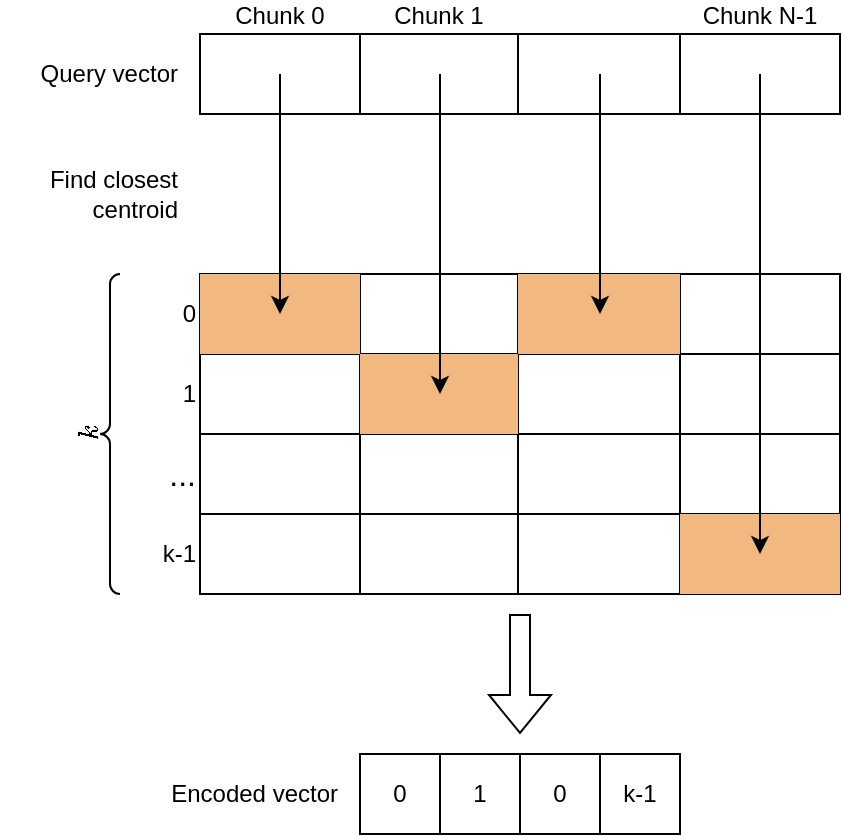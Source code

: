 <mxfile version="21.3.2" type="device">
  <diagram name="Página-1" id="n5b4vFz67uD1NpzPRLSt">
    <mxGraphModel dx="1185" dy="659" grid="1" gridSize="10" guides="1" tooltips="1" connect="1" arrows="1" fold="1" page="1" pageScale="1" pageWidth="1169" pageHeight="827" math="1" shadow="0">
      <root>
        <mxCell id="0" />
        <mxCell id="1" parent="0" />
        <mxCell id="WxazW4jlJeelD9lMa2Qq-54" value="" style="shape=table;startSize=0;container=1;collapsible=0;childLayout=tableLayout;fontSize=16;" parent="1" vertex="1">
          <mxGeometry x="280" y="360" width="320" height="40" as="geometry" />
        </mxCell>
        <mxCell id="WxazW4jlJeelD9lMa2Qq-55" value="" style="shape=tableRow;horizontal=0;startSize=0;swimlaneHead=0;swimlaneBody=0;strokeColor=inherit;top=0;left=0;bottom=0;right=0;collapsible=0;dropTarget=0;fillColor=none;points=[[0,0.5],[1,0.5]];portConstraint=eastwest;fontSize=16;" parent="WxazW4jlJeelD9lMa2Qq-54" vertex="1">
          <mxGeometry width="320" height="40" as="geometry" />
        </mxCell>
        <mxCell id="WxazW4jlJeelD9lMa2Qq-56" value="Chunk 0" style="shape=partialRectangle;html=1;whiteSpace=wrap;connectable=0;strokeColor=inherit;overflow=hidden;fillColor=none;top=0;left=0;bottom=0;right=0;pointerEvents=1;fontSize=12;labelPosition=center;verticalLabelPosition=top;align=center;verticalAlign=bottom;" parent="WxazW4jlJeelD9lMa2Qq-55" vertex="1">
          <mxGeometry width="80" height="40" as="geometry">
            <mxRectangle width="80" height="40" as="alternateBounds" />
          </mxGeometry>
        </mxCell>
        <mxCell id="WxazW4jlJeelD9lMa2Qq-57" value="Chunk 1" style="shape=partialRectangle;html=1;whiteSpace=wrap;connectable=0;strokeColor=inherit;overflow=hidden;fillColor=none;top=0;left=0;bottom=0;right=0;pointerEvents=1;fontSize=12;labelPosition=center;verticalLabelPosition=top;align=center;verticalAlign=bottom;" parent="WxazW4jlJeelD9lMa2Qq-55" vertex="1">
          <mxGeometry x="80" width="79" height="40" as="geometry">
            <mxRectangle width="79" height="40" as="alternateBounds" />
          </mxGeometry>
        </mxCell>
        <mxCell id="WxazW4jlJeelD9lMa2Qq-58" value="" style="shape=partialRectangle;html=1;whiteSpace=wrap;connectable=0;strokeColor=inherit;overflow=hidden;fillColor=none;top=0;left=0;bottom=0;right=0;pointerEvents=1;fontSize=16;" parent="WxazW4jlJeelD9lMa2Qq-55" vertex="1">
          <mxGeometry x="159" width="81" height="40" as="geometry">
            <mxRectangle width="81" height="40" as="alternateBounds" />
          </mxGeometry>
        </mxCell>
        <mxCell id="WxazW4jlJeelD9lMa2Qq-67" value="Chunk N-1" style="shape=partialRectangle;html=1;whiteSpace=wrap;connectable=0;strokeColor=inherit;overflow=hidden;fillColor=none;top=0;left=0;bottom=0;right=0;pointerEvents=1;fontSize=12;labelPosition=center;verticalLabelPosition=top;align=center;verticalAlign=bottom;" parent="WxazW4jlJeelD9lMa2Qq-55" vertex="1">
          <mxGeometry x="240" width="80" height="40" as="geometry">
            <mxRectangle width="80" height="40" as="alternateBounds" />
          </mxGeometry>
        </mxCell>
        <mxCell id="WxazW4jlJeelD9lMa2Qq-76" value="" style="shape=table;startSize=0;container=1;collapsible=0;childLayout=tableLayout;fontSize=16;" parent="1" vertex="1">
          <mxGeometry x="280" y="480" width="320" height="160" as="geometry" />
        </mxCell>
        <mxCell id="WxazW4jlJeelD9lMa2Qq-77" value="" style="shape=tableRow;horizontal=0;startSize=0;swimlaneHead=0;swimlaneBody=0;strokeColor=inherit;top=0;left=0;bottom=0;right=0;collapsible=0;dropTarget=0;fillColor=none;points=[[0,0.5],[1,0.5]];portConstraint=eastwest;fontSize=16;" parent="WxazW4jlJeelD9lMa2Qq-76" vertex="1">
          <mxGeometry width="320" height="40" as="geometry" />
        </mxCell>
        <mxCell id="WxazW4jlJeelD9lMa2Qq-78" value="0" style="shape=partialRectangle;html=1;whiteSpace=wrap;connectable=0;strokeColor=#f18e00;overflow=hidden;fillColor=#F1B880;top=0;left=0;bottom=0;right=0;pointerEvents=1;fontSize=12;labelPosition=left;verticalLabelPosition=middle;align=right;verticalAlign=middle;" parent="WxazW4jlJeelD9lMa2Qq-77" vertex="1">
          <mxGeometry width="80" height="40" as="geometry">
            <mxRectangle width="80" height="40" as="alternateBounds" />
          </mxGeometry>
        </mxCell>
        <mxCell id="WxazW4jlJeelD9lMa2Qq-79" value="" style="shape=partialRectangle;html=1;whiteSpace=wrap;connectable=0;strokeColor=inherit;overflow=hidden;fillColor=none;top=0;left=0;bottom=0;right=0;pointerEvents=1;fontSize=12;labelPosition=center;verticalLabelPosition=top;align=center;verticalAlign=bottom;" parent="WxazW4jlJeelD9lMa2Qq-77" vertex="1">
          <mxGeometry x="80" width="79" height="40" as="geometry">
            <mxRectangle width="79" height="40" as="alternateBounds" />
          </mxGeometry>
        </mxCell>
        <mxCell id="WxazW4jlJeelD9lMa2Qq-80" value="" style="shape=partialRectangle;html=1;whiteSpace=wrap;connectable=0;strokeColor=#f18e00;overflow=hidden;fillColor=#F1B880;top=0;left=0;bottom=0;right=0;pointerEvents=1;fontSize=16;" parent="WxazW4jlJeelD9lMa2Qq-77" vertex="1">
          <mxGeometry x="159" width="81" height="40" as="geometry">
            <mxRectangle width="81" height="40" as="alternateBounds" />
          </mxGeometry>
        </mxCell>
        <mxCell id="WxazW4jlJeelD9lMa2Qq-81" value="" style="shape=partialRectangle;html=1;whiteSpace=wrap;connectable=0;strokeColor=inherit;overflow=hidden;fillColor=none;top=0;left=0;bottom=0;right=0;pointerEvents=1;fontSize=12;labelPosition=center;verticalLabelPosition=top;align=center;verticalAlign=bottom;" parent="WxazW4jlJeelD9lMa2Qq-77" vertex="1">
          <mxGeometry x="240" width="80" height="40" as="geometry">
            <mxRectangle width="80" height="40" as="alternateBounds" />
          </mxGeometry>
        </mxCell>
        <mxCell id="WxazW4jlJeelD9lMa2Qq-82" value="" style="shape=tableRow;horizontal=0;startSize=0;swimlaneHead=0;swimlaneBody=0;strokeColor=inherit;top=0;left=0;bottom=0;right=0;collapsible=0;dropTarget=0;fillColor=none;points=[[0,0.5],[1,0.5]];portConstraint=eastwest;fontSize=16;" parent="WxazW4jlJeelD9lMa2Qq-76" vertex="1">
          <mxGeometry y="40" width="320" height="40" as="geometry" />
        </mxCell>
        <mxCell id="WxazW4jlJeelD9lMa2Qq-83" value="1" style="shape=partialRectangle;html=1;whiteSpace=wrap;connectable=0;strokeColor=inherit;overflow=hidden;fillColor=none;top=0;left=0;bottom=0;right=0;pointerEvents=1;fontSize=12;labelPosition=left;verticalLabelPosition=middle;align=right;verticalAlign=middle;" parent="WxazW4jlJeelD9lMa2Qq-82" vertex="1">
          <mxGeometry width="80" height="40" as="geometry">
            <mxRectangle width="80" height="40" as="alternateBounds" />
          </mxGeometry>
        </mxCell>
        <mxCell id="WxazW4jlJeelD9lMa2Qq-84" value="" style="shape=partialRectangle;html=1;whiteSpace=wrap;connectable=0;strokeColor=#f18e00;overflow=hidden;fillColor=#F1B880;top=0;left=0;bottom=0;right=0;pointerEvents=1;fontSize=16;" parent="WxazW4jlJeelD9lMa2Qq-82" vertex="1">
          <mxGeometry x="80" width="79" height="40" as="geometry">
            <mxRectangle width="79" height="40" as="alternateBounds" />
          </mxGeometry>
        </mxCell>
        <mxCell id="WxazW4jlJeelD9lMa2Qq-85" value="" style="shape=partialRectangle;html=1;whiteSpace=wrap;connectable=0;strokeColor=inherit;overflow=hidden;fillColor=none;top=0;left=0;bottom=0;right=0;pointerEvents=1;fontSize=16;" parent="WxazW4jlJeelD9lMa2Qq-82" vertex="1">
          <mxGeometry x="159" width="81" height="40" as="geometry">
            <mxRectangle width="81" height="40" as="alternateBounds" />
          </mxGeometry>
        </mxCell>
        <mxCell id="WxazW4jlJeelD9lMa2Qq-86" style="shape=partialRectangle;html=1;whiteSpace=wrap;connectable=0;strokeColor=inherit;overflow=hidden;fillColor=none;top=0;left=0;bottom=0;right=0;pointerEvents=1;fontSize=16;" parent="WxazW4jlJeelD9lMa2Qq-82" vertex="1">
          <mxGeometry x="240" width="80" height="40" as="geometry">
            <mxRectangle width="80" height="40" as="alternateBounds" />
          </mxGeometry>
        </mxCell>
        <mxCell id="WxazW4jlJeelD9lMa2Qq-92" style="shape=tableRow;horizontal=0;startSize=0;swimlaneHead=0;swimlaneBody=0;strokeColor=inherit;top=0;left=0;bottom=0;right=0;collapsible=0;dropTarget=0;fillColor=none;points=[[0,0.5],[1,0.5]];portConstraint=eastwest;fontSize=16;" parent="WxazW4jlJeelD9lMa2Qq-76" vertex="1">
          <mxGeometry y="80" width="320" height="40" as="geometry" />
        </mxCell>
        <mxCell id="WxazW4jlJeelD9lMa2Qq-93" value="..." style="shape=partialRectangle;html=1;whiteSpace=wrap;connectable=0;strokeColor=inherit;overflow=hidden;fillColor=none;top=0;left=0;bottom=0;right=0;pointerEvents=1;fontSize=16;labelPosition=left;verticalLabelPosition=middle;align=right;verticalAlign=middle;" parent="WxazW4jlJeelD9lMa2Qq-92" vertex="1">
          <mxGeometry width="80" height="40" as="geometry">
            <mxRectangle width="80" height="40" as="alternateBounds" />
          </mxGeometry>
        </mxCell>
        <mxCell id="WxazW4jlJeelD9lMa2Qq-94" style="shape=partialRectangle;html=1;whiteSpace=wrap;connectable=0;strokeColor=inherit;overflow=hidden;fillColor=none;top=0;left=0;bottom=0;right=0;pointerEvents=1;fontSize=16;" parent="WxazW4jlJeelD9lMa2Qq-92" vertex="1">
          <mxGeometry x="80" width="79" height="40" as="geometry">
            <mxRectangle width="79" height="40" as="alternateBounds" />
          </mxGeometry>
        </mxCell>
        <mxCell id="WxazW4jlJeelD9lMa2Qq-95" style="shape=partialRectangle;html=1;whiteSpace=wrap;connectable=0;strokeColor=inherit;overflow=hidden;fillColor=none;top=0;left=0;bottom=0;right=0;pointerEvents=1;fontSize=16;" parent="WxazW4jlJeelD9lMa2Qq-92" vertex="1">
          <mxGeometry x="159" width="81" height="40" as="geometry">
            <mxRectangle width="81" height="40" as="alternateBounds" />
          </mxGeometry>
        </mxCell>
        <mxCell id="WxazW4jlJeelD9lMa2Qq-96" style="shape=partialRectangle;html=1;whiteSpace=wrap;connectable=0;strokeColor=inherit;overflow=hidden;fillColor=none;top=0;left=0;bottom=0;right=0;pointerEvents=1;fontSize=16;" parent="WxazW4jlJeelD9lMa2Qq-92" vertex="1">
          <mxGeometry x="240" width="80" height="40" as="geometry">
            <mxRectangle width="80" height="40" as="alternateBounds" />
          </mxGeometry>
        </mxCell>
        <mxCell id="FCpmX56qNHc-kuouAOUm-60" style="shape=tableRow;horizontal=0;startSize=0;swimlaneHead=0;swimlaneBody=0;strokeColor=inherit;top=0;left=0;bottom=0;right=0;collapsible=0;dropTarget=0;fillColor=none;points=[[0,0.5],[1,0.5]];portConstraint=eastwest;fontSize=16;" parent="WxazW4jlJeelD9lMa2Qq-76" vertex="1">
          <mxGeometry y="120" width="320" height="40" as="geometry" />
        </mxCell>
        <mxCell id="FCpmX56qNHc-kuouAOUm-61" value="k-1" style="shape=partialRectangle;html=1;whiteSpace=wrap;connectable=0;strokeColor=inherit;overflow=hidden;fillColor=none;top=0;left=0;bottom=0;right=0;pointerEvents=1;fontSize=12;labelPosition=left;verticalLabelPosition=middle;align=right;verticalAlign=middle;" parent="FCpmX56qNHc-kuouAOUm-60" vertex="1">
          <mxGeometry width="80" height="40" as="geometry">
            <mxRectangle width="80" height="40" as="alternateBounds" />
          </mxGeometry>
        </mxCell>
        <mxCell id="FCpmX56qNHc-kuouAOUm-62" style="shape=partialRectangle;html=1;whiteSpace=wrap;connectable=0;strokeColor=inherit;overflow=hidden;fillColor=none;top=0;left=0;bottom=0;right=0;pointerEvents=1;fontSize=16;" parent="FCpmX56qNHc-kuouAOUm-60" vertex="1">
          <mxGeometry x="80" width="79" height="40" as="geometry">
            <mxRectangle width="79" height="40" as="alternateBounds" />
          </mxGeometry>
        </mxCell>
        <mxCell id="FCpmX56qNHc-kuouAOUm-63" style="shape=partialRectangle;html=1;whiteSpace=wrap;connectable=0;strokeColor=inherit;overflow=hidden;fillColor=none;top=0;left=0;bottom=0;right=0;pointerEvents=1;fontSize=16;" parent="FCpmX56qNHc-kuouAOUm-60" vertex="1">
          <mxGeometry x="159" width="81" height="40" as="geometry">
            <mxRectangle width="81" height="40" as="alternateBounds" />
          </mxGeometry>
        </mxCell>
        <mxCell id="FCpmX56qNHc-kuouAOUm-64" style="shape=partialRectangle;html=1;whiteSpace=wrap;connectable=0;strokeColor=#f18e00;overflow=hidden;fillColor=#F1B880;top=0;left=0;bottom=0;right=0;pointerEvents=1;fontSize=16;" parent="FCpmX56qNHc-kuouAOUm-60" vertex="1">
          <mxGeometry x="240" width="80" height="40" as="geometry">
            <mxRectangle width="80" height="40" as="alternateBounds" />
          </mxGeometry>
        </mxCell>
        <mxCell id="WxazW4jlJeelD9lMa2Qq-98" value="$$k$$" style="labelPosition=left;align=center;strokeWidth=1;shape=mxgraph.mockup.markup.curlyBrace;html=1;shadow=0;dashed=0;strokeColor=#000000;direction=north;horizontal=0;verticalLabelPosition=middle;verticalAlign=middle;spacing=2;" parent="1" vertex="1">
          <mxGeometry x="230" y="480" width="10" height="160" as="geometry" />
        </mxCell>
        <mxCell id="FCpmX56qNHc-kuouAOUm-18" value="" style="shape=flexArrow;endArrow=classic;html=1;rounded=0;" parent="1" edge="1">
          <mxGeometry width="50" height="50" relative="1" as="geometry">
            <mxPoint x="440" y="650" as="sourcePoint" />
            <mxPoint x="440" y="710" as="targetPoint" />
          </mxGeometry>
        </mxCell>
        <mxCell id="FCpmX56qNHc-kuouAOUm-45" value="" style="shape=table;startSize=0;container=1;collapsible=0;childLayout=tableLayout;fontSize=16;" parent="1" vertex="1">
          <mxGeometry x="360" y="720" width="160" height="40" as="geometry" />
        </mxCell>
        <mxCell id="FCpmX56qNHc-kuouAOUm-46" value="" style="shape=tableRow;horizontal=0;startSize=0;swimlaneHead=0;swimlaneBody=0;strokeColor=inherit;top=0;left=0;bottom=0;right=0;collapsible=0;dropTarget=0;fillColor=none;points=[[0,0.5],[1,0.5]];portConstraint=eastwest;fontSize=16;" parent="FCpmX56qNHc-kuouAOUm-45" vertex="1">
          <mxGeometry width="160" height="40" as="geometry" />
        </mxCell>
        <mxCell id="FCpmX56qNHc-kuouAOUm-47" value="0" style="shape=partialRectangle;html=1;whiteSpace=wrap;connectable=0;strokeColor=inherit;overflow=hidden;fillColor=none;top=0;left=0;bottom=0;right=0;pointerEvents=1;fontSize=12;labelPosition=center;verticalLabelPosition=middle;align=center;verticalAlign=middle;" parent="FCpmX56qNHc-kuouAOUm-46" vertex="1">
          <mxGeometry width="40" height="40" as="geometry">
            <mxRectangle width="40" height="40" as="alternateBounds" />
          </mxGeometry>
        </mxCell>
        <mxCell id="FCpmX56qNHc-kuouAOUm-48" value="1" style="shape=partialRectangle;html=1;whiteSpace=wrap;connectable=0;strokeColor=inherit;overflow=hidden;fillColor=none;top=0;left=0;bottom=0;right=0;pointerEvents=1;fontSize=12;labelPosition=center;verticalLabelPosition=middle;align=center;verticalAlign=middle;" parent="FCpmX56qNHc-kuouAOUm-46" vertex="1">
          <mxGeometry x="40" width="40" height="40" as="geometry">
            <mxRectangle width="40" height="40" as="alternateBounds" />
          </mxGeometry>
        </mxCell>
        <mxCell id="FCpmX56qNHc-kuouAOUm-49" value="0" style="shape=partialRectangle;html=1;whiteSpace=wrap;connectable=0;strokeColor=inherit;overflow=hidden;fillColor=none;top=0;left=0;bottom=0;right=0;pointerEvents=1;fontSize=12;" parent="FCpmX56qNHc-kuouAOUm-46" vertex="1">
          <mxGeometry x="80" width="40" height="40" as="geometry">
            <mxRectangle width="40" height="40" as="alternateBounds" />
          </mxGeometry>
        </mxCell>
        <mxCell id="FCpmX56qNHc-kuouAOUm-50" value="k-1" style="shape=partialRectangle;html=1;whiteSpace=wrap;connectable=0;strokeColor=inherit;overflow=hidden;fillColor=none;top=0;left=0;bottom=0;right=0;pointerEvents=1;fontSize=12;labelPosition=center;verticalLabelPosition=middle;align=center;verticalAlign=middle;" parent="FCpmX56qNHc-kuouAOUm-46" vertex="1">
          <mxGeometry x="120" width="40" height="40" as="geometry">
            <mxRectangle width="40" height="40" as="alternateBounds" />
          </mxGeometry>
        </mxCell>
        <mxCell id="FCpmX56qNHc-kuouAOUm-53" value="" style="endArrow=classic;html=1;rounded=0;" parent="1" edge="1">
          <mxGeometry width="50" height="50" relative="1" as="geometry">
            <mxPoint x="560" y="380" as="sourcePoint" />
            <mxPoint x="560" y="620" as="targetPoint" />
          </mxGeometry>
        </mxCell>
        <mxCell id="FCpmX56qNHc-kuouAOUm-54" value="" style="endArrow=classic;html=1;rounded=0;" parent="1" edge="1">
          <mxGeometry width="50" height="50" relative="1" as="geometry">
            <mxPoint x="320" y="380" as="sourcePoint" />
            <mxPoint x="320" y="500" as="targetPoint" />
          </mxGeometry>
        </mxCell>
        <mxCell id="FCpmX56qNHc-kuouAOUm-55" value="" style="endArrow=classic;html=1;rounded=0;" parent="1" edge="1">
          <mxGeometry width="50" height="50" relative="1" as="geometry">
            <mxPoint x="480" y="380" as="sourcePoint" />
            <mxPoint x="480" y="500" as="targetPoint" />
          </mxGeometry>
        </mxCell>
        <mxCell id="FCpmX56qNHc-kuouAOUm-56" value="" style="endArrow=classic;html=1;rounded=0;" parent="1" edge="1">
          <mxGeometry width="50" height="50" relative="1" as="geometry">
            <mxPoint x="400" y="380" as="sourcePoint" />
            <mxPoint x="400" y="540" as="targetPoint" />
          </mxGeometry>
        </mxCell>
        <mxCell id="FCpmX56qNHc-kuouAOUm-57" value="&lt;div&gt;Find closest &lt;br&gt;&lt;/div&gt;&lt;div&gt;centroid&lt;/div&gt;" style="text;html=1;align=right;verticalAlign=middle;resizable=0;points=[];autosize=1;strokeColor=none;fillColor=none;" parent="1" vertex="1">
          <mxGeometry x="180" y="420" width="90" height="40" as="geometry" />
        </mxCell>
        <mxCell id="FCpmX56qNHc-kuouAOUm-58" value="Query vector" style="text;html=1;align=right;verticalAlign=middle;resizable=0;points=[];autosize=1;strokeColor=none;fillColor=none;" parent="1" vertex="1">
          <mxGeometry x="180" y="365" width="90" height="30" as="geometry" />
        </mxCell>
        <mxCell id="FCpmX56qNHc-kuouAOUm-59" value="Encoded vector" style="text;html=1;align=right;verticalAlign=middle;resizable=0;points=[];autosize=1;strokeColor=none;fillColor=none;" parent="1" vertex="1">
          <mxGeometry x="240" y="725" width="110" height="30" as="geometry" />
        </mxCell>
      </root>
    </mxGraphModel>
  </diagram>
</mxfile>
